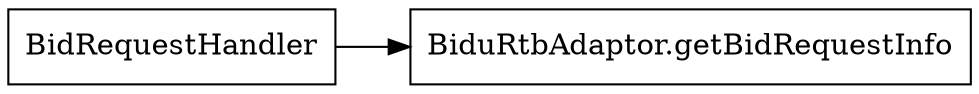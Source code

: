 digraph USER {
	node [shape="record"];
	edge [style="solid"];
	rankdir=LR;
	#edge [style="dashed"];
 	BRH[label="BidRequestHandler"];
	BIDU_bidinfo [label="BiduRtbAdaptor.getBidRequestInfo"];

	BRH->BIDU_bidinfo;

}
